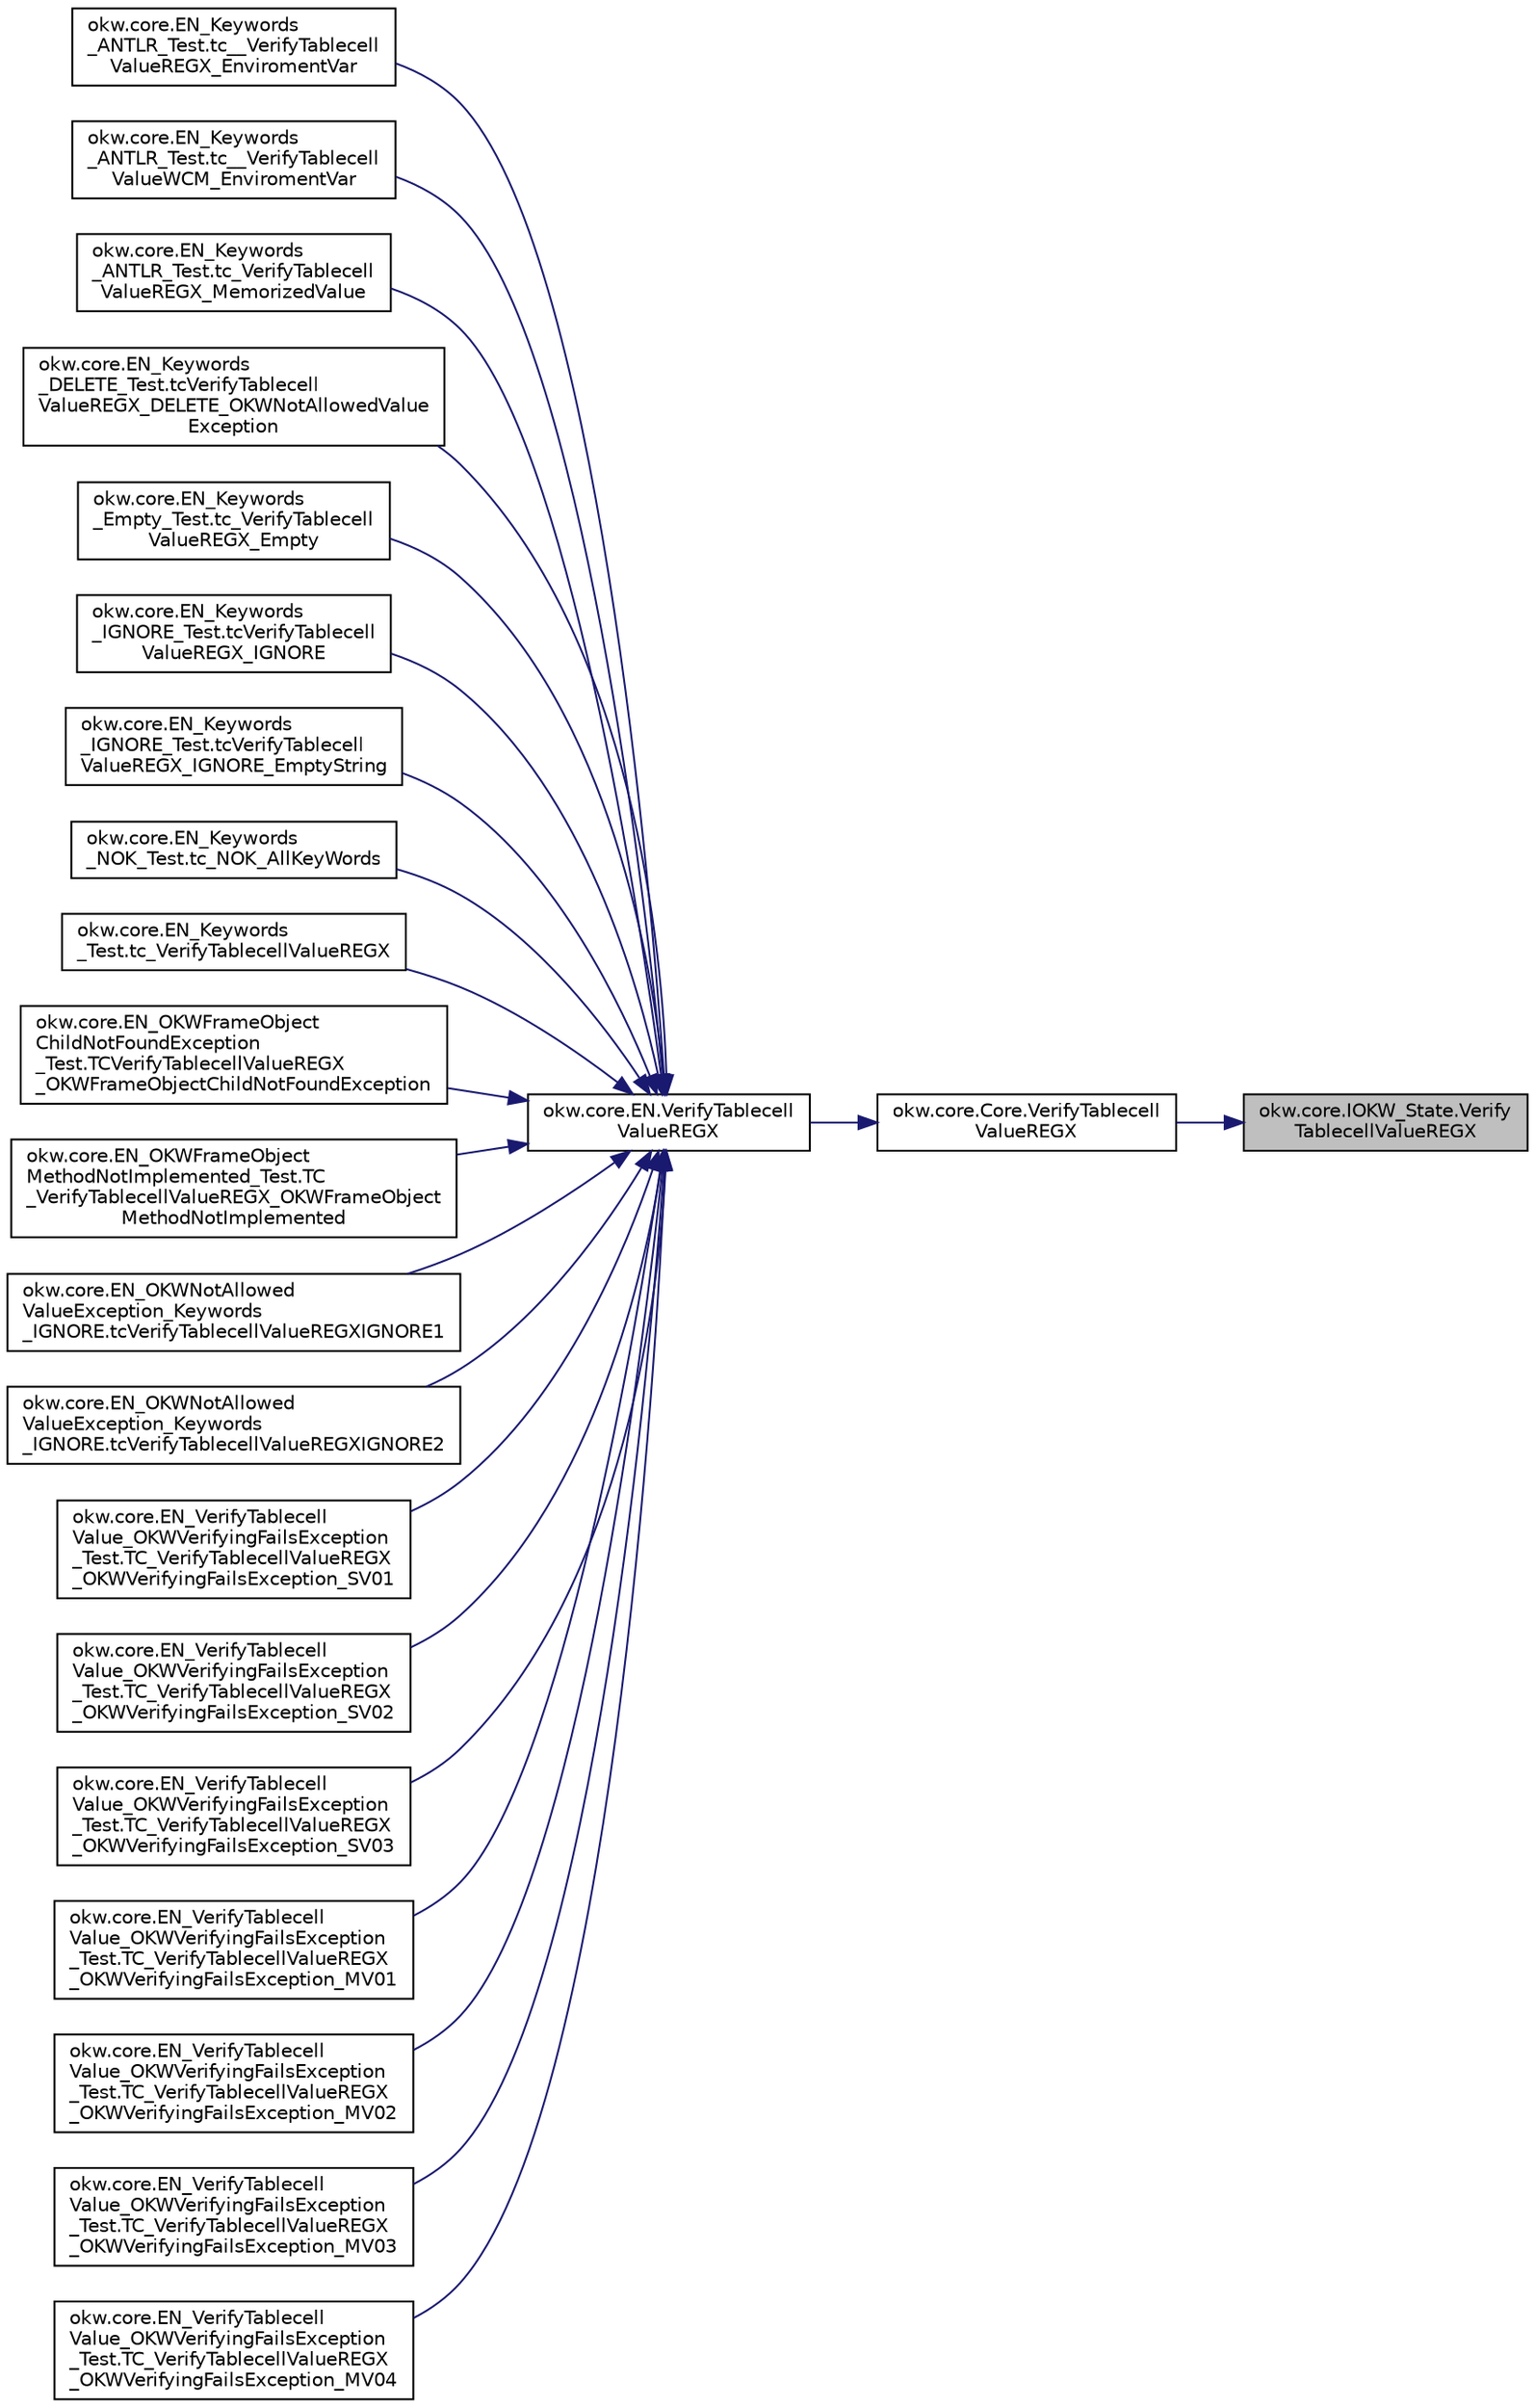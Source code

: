 digraph "okw.core.IOKW_State.VerifyTablecellValueREGX"
{
 // INTERACTIVE_SVG=YES
 // LATEX_PDF_SIZE
  edge [fontname="Helvetica",fontsize="10",labelfontname="Helvetica",labelfontsize="10"];
  node [fontname="Helvetica",fontsize="10",shape=record];
  rankdir="RL";
  Node3986 [label="okw.core.IOKW_State.Verify\lTablecellValueREGX",height=0.2,width=0.4,color="black", fillcolor="grey75", style="filled", fontcolor="black",tooltip="Vergleicht den Inhalt der gegebenen Tabellenzelle mit dem erwarteten Wert."];
  Node3986 -> Node3987 [dir="back",color="midnightblue",fontsize="10",style="solid",fontname="Helvetica"];
  Node3987 [label="okw.core.Core.VerifyTablecell\lValueREGX",height=0.2,width=0.4,color="black", fillcolor="white", style="filled",URL="$classokw_1_1core_1_1_core.html#a3c0af68470649d10f4143ac58398ef03",tooltip="Vergleicht den Inhalt der gegebenen Tabellenzelle mit dem erwarteten Wert."];
  Node3987 -> Node3988 [dir="back",color="midnightblue",fontsize="10",style="solid",fontname="Helvetica"];
  Node3988 [label="okw.core.EN.VerifyTablecell\lValueREGX",height=0.2,width=0.4,color="black", fillcolor="white", style="filled",URL="$classokw_1_1core_1_1_e_n.html#aa7f564b9473f69377d40c80e0508752a",tooltip="Vergleicht den Inhalt der gegebenen Tabellenzelle mit dem erwarteten Wert."];
  Node3988 -> Node3989 [dir="back",color="midnightblue",fontsize="10",style="solid",fontname="Helvetica"];
  Node3989 [label="okw.core.EN_Keywords\l_ANTLR_Test.tc__VerifyTablecell\lValueREGX_EnviromentVar",height=0.2,width=0.4,color="black", fillcolor="white", style="filled",URL="$classokw_1_1core_1_1_e_n___keywords___a_n_t_l_r___test.html#a658bef6cf5ddb1f36aae666c2df0e2b4",tooltip=" "];
  Node3988 -> Node3990 [dir="back",color="midnightblue",fontsize="10",style="solid",fontname="Helvetica"];
  Node3990 [label="okw.core.EN_Keywords\l_ANTLR_Test.tc__VerifyTablecell\lValueWCM_EnviromentVar",height=0.2,width=0.4,color="black", fillcolor="white", style="filled",URL="$classokw_1_1core_1_1_e_n___keywords___a_n_t_l_r___test.html#a279312baae8a9002d12c8612a683b686",tooltip=" "];
  Node3988 -> Node3991 [dir="back",color="midnightblue",fontsize="10",style="solid",fontname="Helvetica"];
  Node3991 [label="okw.core.EN_Keywords\l_ANTLR_Test.tc_VerifyTablecell\lValueREGX_MemorizedValue",height=0.2,width=0.4,color="black", fillcolor="white", style="filled",URL="$classokw_1_1core_1_1_e_n___keywords___a_n_t_l_r___test.html#aafdbe96a6c5be9db76e7f18c36f0a463",tooltip=" "];
  Node3988 -> Node3992 [dir="back",color="midnightblue",fontsize="10",style="solid",fontname="Helvetica"];
  Node3992 [label="okw.core.EN_Keywords\l_DELETE_Test.tcVerifyTablecell\lValueREGX_DELETE_OKWNotAllowedValue\lException",height=0.2,width=0.4,color="black", fillcolor="white", style="filled",URL="$classokw_1_1core_1_1_e_n___keywords___d_e_l_e_t_e___test.html#a9374ff5f331267b2f283da1bbd316048",tooltip=" "];
  Node3988 -> Node3993 [dir="back",color="midnightblue",fontsize="10",style="solid",fontname="Helvetica"];
  Node3993 [label="okw.core.EN_Keywords\l_Empty_Test.tc_VerifyTablecell\lValueREGX_Empty",height=0.2,width=0.4,color="black", fillcolor="white", style="filled",URL="$classokw_1_1core_1_1_e_n___keywords___empty___test.html#a247da2bfd97a34baabe9bc589a135883",tooltip="Prüft \"${EMPTY}\" für das Schlüsselwort VerifyValue(string,string)"];
  Node3988 -> Node3994 [dir="back",color="midnightblue",fontsize="10",style="solid",fontname="Helvetica"];
  Node3994 [label="okw.core.EN_Keywords\l_IGNORE_Test.tcVerifyTablecell\lValueREGX_IGNORE",height=0.2,width=0.4,color="black", fillcolor="white", style="filled",URL="$classokw_1_1core_1_1_e_n___keywords___i_g_n_o_r_e___test.html#a6f33ed91b1342721e7b2417a23179686",tooltip=" "];
  Node3988 -> Node3995 [dir="back",color="midnightblue",fontsize="10",style="solid",fontname="Helvetica"];
  Node3995 [label="okw.core.EN_Keywords\l_IGNORE_Test.tcVerifyTablecell\lValueREGX_IGNORE_EmptyString",height=0.2,width=0.4,color="black", fillcolor="white", style="filled",URL="$classokw_1_1core_1_1_e_n___keywords___i_g_n_o_r_e___test.html#a22c7973ef4fd7d8b4077666ca61996cc",tooltip=" "];
  Node3988 -> Node3996 [dir="back",color="midnightblue",fontsize="10",style="solid",fontname="Helvetica"];
  Node3996 [label="okw.core.EN_Keywords\l_NOK_Test.tc_NOK_AllKeyWords",height=0.2,width=0.4,color="black", fillcolor="white", style="filled",URL="$classokw_1_1core_1_1_e_n___keywords___n_o_k___test.html#a81a960a2341dfb0e27da7871291c84dc",tooltip="Prüft methoden aufruf für einen einfachen Click."];
  Node3988 -> Node3997 [dir="back",color="midnightblue",fontsize="10",style="solid",fontname="Helvetica"];
  Node3997 [label="okw.core.EN_Keywords\l_Test.tc_VerifyTablecellValueREGX",height=0.2,width=0.4,color="black", fillcolor="white", style="filled",URL="$classokw_1_1core_1_1_e_n___keywords___test.html#adc98741747b95e515699e397d5ba035b",tooltip=" "];
  Node3988 -> Node3998 [dir="back",color="midnightblue",fontsize="10",style="solid",fontname="Helvetica"];
  Node3998 [label="okw.core.EN_OKWFrameObject\lChildNotFoundException\l_Test.TCVerifyTablecellValueREGX\l_OKWFrameObjectChildNotFoundException",height=0.2,width=0.4,color="black", fillcolor="white", style="filled",URL="$classokw_1_1core_1_1_e_n___o_k_w_frame_object_child_not_found_exception___test.html#a511a8f03251336a3d77065ce6ca35c4f",tooltip="Prüft ob die Ausnahme OKWFrameObjectChildNotFoundException durch die VerifyTablecellValue ausgelöst w..."];
  Node3988 -> Node3999 [dir="back",color="midnightblue",fontsize="10",style="solid",fontname="Helvetica"];
  Node3999 [label="okw.core.EN_OKWFrameObject\lMethodNotImplemented_Test.TC\l_VerifyTablecellValueREGX_OKWFrameObject\lMethodNotImplemented",height=0.2,width=0.4,color="black", fillcolor="white", style="filled",URL="$classokw_1_1core_1_1_e_n___o_k_w_frame_object_method_not_implemented___test.html#a10d0d2475db796a3b30c2c2bd22b3aa0",tooltip="Prüft ob die Ausnahme OKWFrameObjectMethodNotImplemented von VerifyTablecellValueREGX( FN,..."];
  Node3988 -> Node4000 [dir="back",color="midnightblue",fontsize="10",style="solid",fontname="Helvetica"];
  Node4000 [label="okw.core.EN_OKWNotAllowed\lValueException_Keywords\l_IGNORE.tcVerifyTablecellValueREGXIGNORE1",height=0.2,width=0.4,color="black", fillcolor="white", style="filled",URL="$classokw_1_1core_1_1_e_n___o_k_w_not_allowed_value_exception___keywords___i_g_n_o_r_e.html#ae733dc621c79d0d9cc57d5dd6e1b455b",tooltip="Prüft ob \"${IGNORE} \" die Ausnahme okw.exceptions.OKWNotAllowedValueException auslöst."];
  Node3988 -> Node4001 [dir="back",color="midnightblue",fontsize="10",style="solid",fontname="Helvetica"];
  Node4001 [label="okw.core.EN_OKWNotAllowed\lValueException_Keywords\l_IGNORE.tcVerifyTablecellValueREGXIGNORE2",height=0.2,width=0.4,color="black", fillcolor="white", style="filled",URL="$classokw_1_1core_1_1_e_n___o_k_w_not_allowed_value_exception___keywords___i_g_n_o_r_e.html#a5f909ca3182a179b117d21f8be675f04",tooltip="Prüft ob \"\"${IGNORE}${TCN}\" die Ausnahme okw.exceptions.OKWNotAllowedValueException auslöst."];
  Node3988 -> Node4002 [dir="back",color="midnightblue",fontsize="10",style="solid",fontname="Helvetica"];
  Node4002 [label="okw.core.EN_VerifyTablecell\lValue_OKWVerifyingFailsException\l_Test.TC_VerifyTablecellValueREGX\l_OKWVerifyingFailsException_SV01",height=0.2,width=0.4,color="black", fillcolor="white", style="filled",URL="$classokw_1_1core_1_1_e_n___verify_tablecell_value___o_k_w_verifying_fails_exception___test.html#a02ac4fde653672bf8bfdb7339125820a",tooltip="Prüft, ob die Ausnahme OKWVerifyingFailsException bei einem Soll/Ist-Vergleich ausgelöst wird."];
  Node3988 -> Node4003 [dir="back",color="midnightblue",fontsize="10",style="solid",fontname="Helvetica"];
  Node4003 [label="okw.core.EN_VerifyTablecell\lValue_OKWVerifyingFailsException\l_Test.TC_VerifyTablecellValueREGX\l_OKWVerifyingFailsException_SV02",height=0.2,width=0.4,color="black", fillcolor="white", style="filled",URL="$classokw_1_1core_1_1_e_n___verify_tablecell_value___o_k_w_verifying_fails_exception___test.html#a88624209bc487cb2e28886da39d74690",tooltip="Prüft, ob die Ausnahme OKWVerifyingFailsException bei einem Soll/Ist-Vergleich ausgelöst wird."];
  Node3988 -> Node4004 [dir="back",color="midnightblue",fontsize="10",style="solid",fontname="Helvetica"];
  Node4004 [label="okw.core.EN_VerifyTablecell\lValue_OKWVerifyingFailsException\l_Test.TC_VerifyTablecellValueREGX\l_OKWVerifyingFailsException_SV03",height=0.2,width=0.4,color="black", fillcolor="white", style="filled",URL="$classokw_1_1core_1_1_e_n___verify_tablecell_value___o_k_w_verifying_fails_exception___test.html#a2553bb0e2602e2cb36522240b0141310",tooltip="Prüft, ob die Ausnahme OKWVerifyingFailsException bei einem Soll/Ist-Vergleich ausgelöst wird."];
  Node3988 -> Node4005 [dir="back",color="midnightblue",fontsize="10",style="solid",fontname="Helvetica"];
  Node4005 [label="okw.core.EN_VerifyTablecell\lValue_OKWVerifyingFailsException\l_Test.TC_VerifyTablecellValueREGX\l_OKWVerifyingFailsException_MV01",height=0.2,width=0.4,color="black", fillcolor="white", style="filled",URL="$classokw_1_1core_1_1_e_n___verify_tablecell_value___o_k_w_verifying_fails_exception___test.html#a359a0bb60beff412c850944fe27b43f4",tooltip="Prüft, ob die Ausnahme OKWVerifyingFailsException bei einem Soll/Ist-Vergleich ausgelöst wird."];
  Node3988 -> Node4006 [dir="back",color="midnightblue",fontsize="10",style="solid",fontname="Helvetica"];
  Node4006 [label="okw.core.EN_VerifyTablecell\lValue_OKWVerifyingFailsException\l_Test.TC_VerifyTablecellValueREGX\l_OKWVerifyingFailsException_MV02",height=0.2,width=0.4,color="black", fillcolor="white", style="filled",URL="$classokw_1_1core_1_1_e_n___verify_tablecell_value___o_k_w_verifying_fails_exception___test.html#a909f15cd224ba65ae57247d2b079c6f8",tooltip="Prüft, ob die Ausnahme OKWVerifyingFailsException bei einem Soll/Ist-Vergleich ausgelöst wird."];
  Node3988 -> Node4007 [dir="back",color="midnightblue",fontsize="10",style="solid",fontname="Helvetica"];
  Node4007 [label="okw.core.EN_VerifyTablecell\lValue_OKWVerifyingFailsException\l_Test.TC_VerifyTablecellValueREGX\l_OKWVerifyingFailsException_MV03",height=0.2,width=0.4,color="black", fillcolor="white", style="filled",URL="$classokw_1_1core_1_1_e_n___verify_tablecell_value___o_k_w_verifying_fails_exception___test.html#a049652d58c51a7a6d538c990dcb0f382",tooltip="Prüft, ob die Ausnahme OKWVerifyingFailsException bei einem Soll/Ist-Vergleich ausgelöst wird."];
  Node3988 -> Node4008 [dir="back",color="midnightblue",fontsize="10",style="solid",fontname="Helvetica"];
  Node4008 [label="okw.core.EN_VerifyTablecell\lValue_OKWVerifyingFailsException\l_Test.TC_VerifyTablecellValueREGX\l_OKWVerifyingFailsException_MV04",height=0.2,width=0.4,color="black", fillcolor="white", style="filled",URL="$classokw_1_1core_1_1_e_n___verify_tablecell_value___o_k_w_verifying_fails_exception___test.html#ae38ba2da3ba56970050e04f57c2ca87e",tooltip="Prüft, ob die Ausnahme OKWVerifyingFailsException bei einem Soll/Ist-Vergleich ausgelöst wird."];
}
